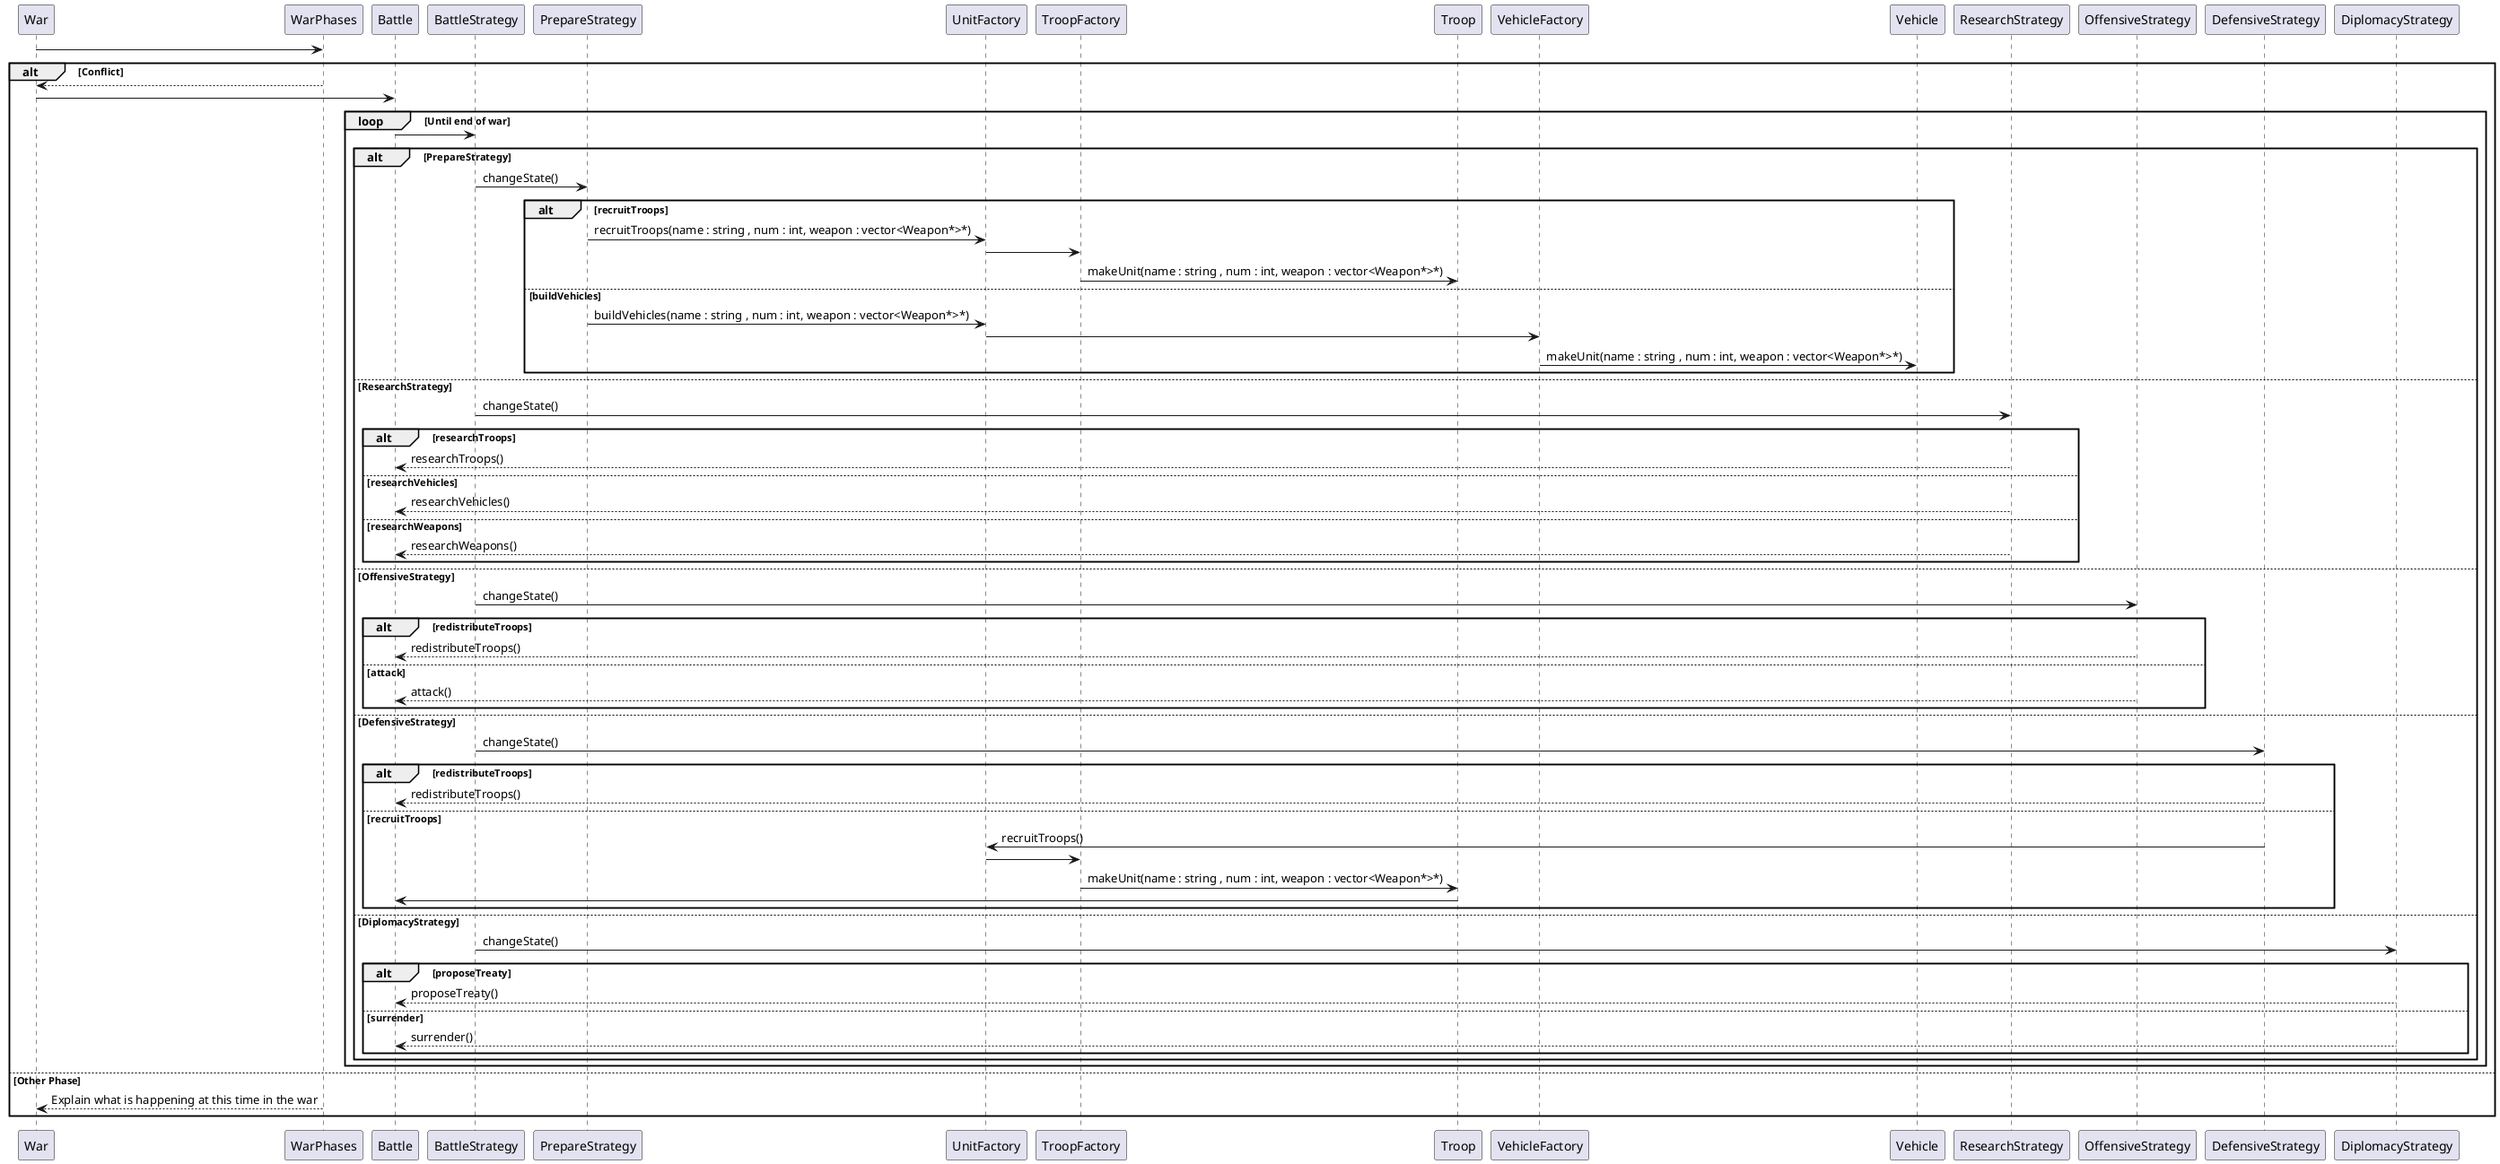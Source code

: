 @startuml WarSequence
War -> WarPhases
alt Conflict
    WarPhases --> War
    War -> Battle
    loop Until end of war
        Battle -> BattleStrategy
        alt PrepareStrategy
            BattleStrategy -> PrepareStrategy : changeState()
            alt recruitTroops
                PrepareStrategy -> UnitFactory : recruitTroops(name : string , num : int, weapon : vector<Weapon*>*)
                UnitFactory -> TroopFactory 
                TroopFactory -> Troop : makeUnit(name : string , num : int, weapon : vector<Weapon*>*)
            else buildVehicles
                PrepareStrategy -> UnitFactory : buildVehicles(name : string , num : int, weapon : vector<Weapon*>*)
                UnitFactory -> VehicleFactory
                VehicleFactory -> Vehicle : makeUnit(name : string , num : int, weapon : vector<Weapon*>*)
            end
        else ResearchStrategy
            BattleStrategy -> ResearchStrategy : changeState()
            alt researchTroops
                ResearchStrategy --> Battle : researchTroops()
            else researchVehicles
                ResearchStrategy --> Battle : researchVehicles()
            else researchWeapons
                ResearchStrategy --> Battle : researchWeapons()
            end
        else OffensiveStrategy
            BattleStrategy -> OffensiveStrategy : changeState()
            alt redistributeTroops
                OffensiveStrategy --> Battle : redistributeTroops()
            else attack
                OffensiveStrategy --> Battle : attack()
            end
        else DefensiveStrategy
            BattleStrategy -> DefensiveStrategy : changeState()
            alt redistributeTroops
                DefensiveStrategy --> Battle : redistributeTroops()
            else recruitTroops
                DefensiveStrategy -> UnitFactory : recruitTroops()
                UnitFactory -> TroopFactory 
                TroopFactory -> Troop : makeUnit(name : string , num : int, weapon : vector<Weapon*>*)
                Troop -> Battle
            end
        else DiplomacyStrategy
            BattleStrategy -> DiplomacyStrategy : changeState()
            alt proposeTreaty
                DiplomacyStrategy--> Battle : proposeTreaty()
            else surrender
                DiplomacyStrategy --> Battle : surrender()
            end
        end
    end
else Other Phase
    WarPhases --> War : Explain what is happening at this time in the war
end
@enduml